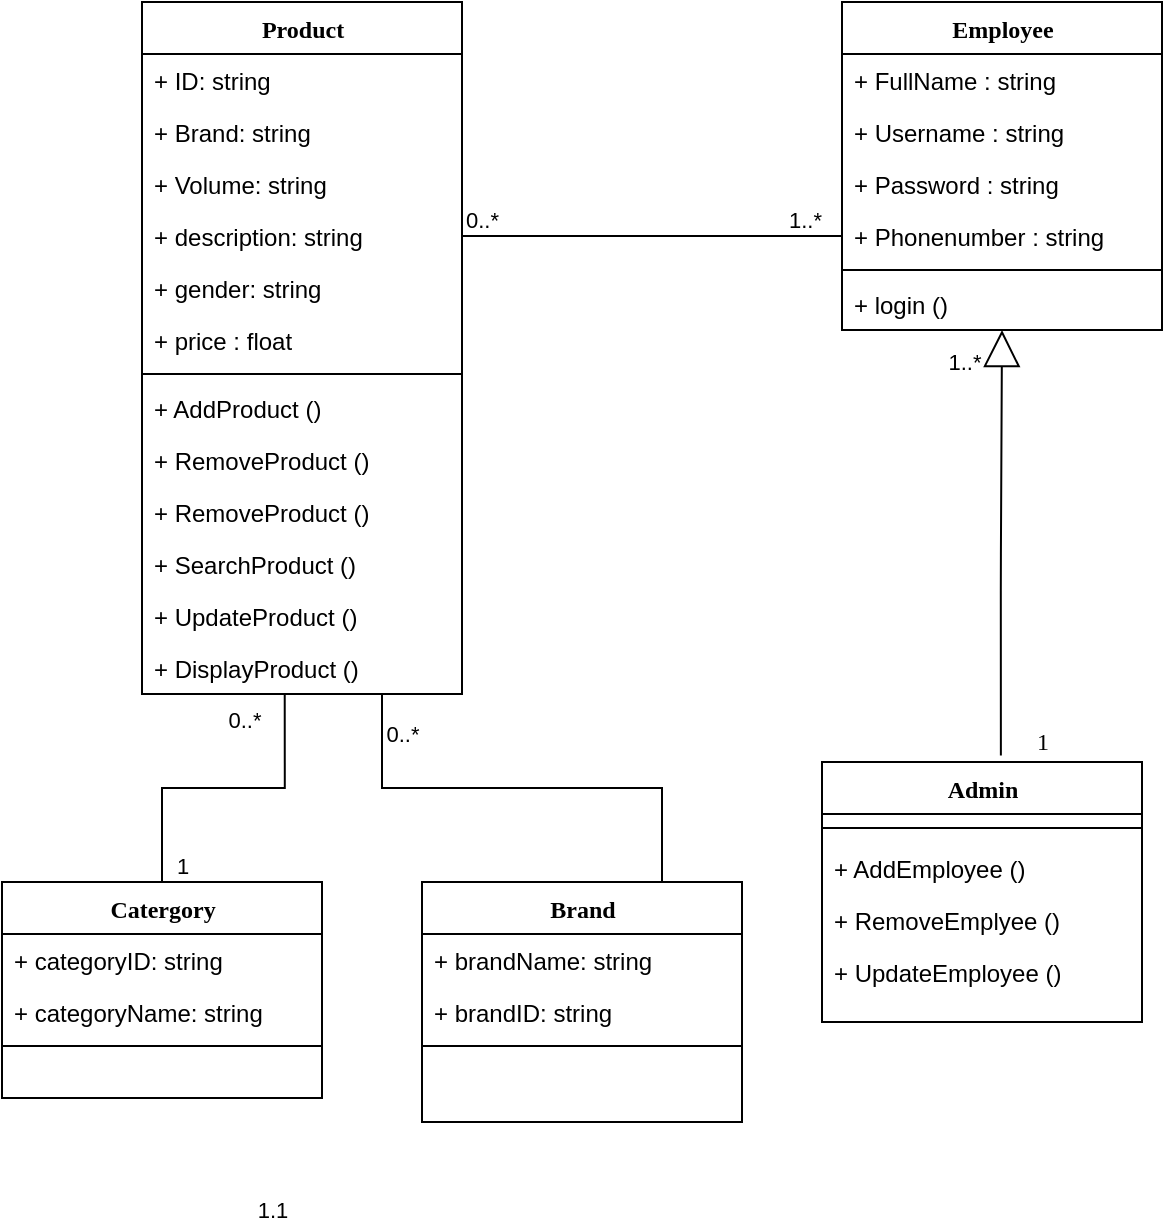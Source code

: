<mxfile version="16.1.2" type="device"><diagram name="Page-1" id="9f46799a-70d6-7492-0946-bef42562c5a5"><mxGraphModel dx="474" dy="333" grid="1" gridSize="10" guides="1" tooltips="1" connect="1" arrows="1" fold="1" page="1" pageScale="1" pageWidth="1100" pageHeight="850" background="none" math="0" shadow="0"><root><mxCell id="0"/><mxCell id="1" parent="0"/><mxCell id="78961159f06e98e8-17" value="Product" style="swimlane;html=1;fontStyle=1;align=center;verticalAlign=top;childLayout=stackLayout;horizontal=1;startSize=26;horizontalStack=0;resizeParent=1;resizeLast=0;collapsible=1;marginBottom=0;swimlaneFillColor=#ffffff;rounded=0;shadow=0;comic=0;labelBackgroundColor=none;strokeWidth=1;fillColor=none;fontFamily=Verdana;fontSize=12" parent="1" vertex="1"><mxGeometry x="210" y="140" width="160" height="346" as="geometry"/></mxCell><mxCell id="78961159f06e98e8-21" value="+ ID: string" style="text;html=1;strokeColor=none;fillColor=none;align=left;verticalAlign=top;spacingLeft=4;spacingRight=4;whiteSpace=wrap;overflow=hidden;rotatable=0;points=[[0,0.5],[1,0.5]];portConstraint=eastwest;" parent="78961159f06e98e8-17" vertex="1"><mxGeometry y="26" width="160" height="26" as="geometry"/></mxCell><mxCell id="78961159f06e98e8-23" value="+ Brand: string" style="text;html=1;strokeColor=none;fillColor=none;align=left;verticalAlign=top;spacingLeft=4;spacingRight=4;whiteSpace=wrap;overflow=hidden;rotatable=0;points=[[0,0.5],[1,0.5]];portConstraint=eastwest;" parent="78961159f06e98e8-17" vertex="1"><mxGeometry y="52" width="160" height="26" as="geometry"/></mxCell><mxCell id="78961159f06e98e8-25" value="+ Volume: string" style="text;html=1;strokeColor=none;fillColor=none;align=left;verticalAlign=top;spacingLeft=4;spacingRight=4;whiteSpace=wrap;overflow=hidden;rotatable=0;points=[[0,0.5],[1,0.5]];portConstraint=eastwest;" parent="78961159f06e98e8-17" vertex="1"><mxGeometry y="78" width="160" height="26" as="geometry"/></mxCell><mxCell id="78961159f06e98e8-26" value="+ description: string" style="text;html=1;strokeColor=none;fillColor=none;align=left;verticalAlign=top;spacingLeft=4;spacingRight=4;whiteSpace=wrap;overflow=hidden;rotatable=0;points=[[0,0.5],[1,0.5]];portConstraint=eastwest;" parent="78961159f06e98e8-17" vertex="1"><mxGeometry y="104" width="160" height="26" as="geometry"/></mxCell><mxCell id="78961159f06e98e8-24" value="+ gender: string" style="text;html=1;strokeColor=none;fillColor=none;align=left;verticalAlign=top;spacingLeft=4;spacingRight=4;whiteSpace=wrap;overflow=hidden;rotatable=0;points=[[0,0.5],[1,0.5]];portConstraint=eastwest;" parent="78961159f06e98e8-17" vertex="1"><mxGeometry y="130" width="160" height="26" as="geometry"/></mxCell><mxCell id="vFNd9G5DHmzUy7nEHu7o-23" value="+ price : float" style="text;html=1;strokeColor=none;fillColor=none;align=left;verticalAlign=top;spacingLeft=4;spacingRight=4;whiteSpace=wrap;overflow=hidden;rotatable=0;points=[[0,0.5],[1,0.5]];portConstraint=eastwest;" vertex="1" parent="78961159f06e98e8-17"><mxGeometry y="156" width="160" height="26" as="geometry"/></mxCell><mxCell id="78961159f06e98e8-19" value="" style="line;html=1;strokeWidth=1;fillColor=none;align=left;verticalAlign=middle;spacingTop=-1;spacingLeft=3;spacingRight=3;rotatable=0;labelPosition=right;points=[];portConstraint=eastwest;" parent="78961159f06e98e8-17" vertex="1"><mxGeometry y="182" width="160" height="8" as="geometry"/></mxCell><mxCell id="vFNd9G5DHmzUy7nEHu7o-17" value="+ AddProduct ()" style="text;html=1;strokeColor=none;fillColor=none;align=left;verticalAlign=top;spacingLeft=4;spacingRight=4;whiteSpace=wrap;overflow=hidden;rotatable=0;points=[[0,0.5],[1,0.5]];portConstraint=eastwest;" vertex="1" parent="78961159f06e98e8-17"><mxGeometry y="190" width="160" height="26" as="geometry"/></mxCell><mxCell id="vFNd9G5DHmzUy7nEHu7o-38" value="+ RemoveProduct ()" style="text;html=1;strokeColor=none;fillColor=none;align=left;verticalAlign=top;spacingLeft=4;spacingRight=4;whiteSpace=wrap;overflow=hidden;rotatable=0;points=[[0,0.5],[1,0.5]];portConstraint=eastwest;" vertex="1" parent="78961159f06e98e8-17"><mxGeometry y="216" width="160" height="26" as="geometry"/></mxCell><mxCell id="vFNd9G5DHmzUy7nEHu7o-19" value="+ RemoveProduct ()" style="text;html=1;strokeColor=none;fillColor=none;align=left;verticalAlign=top;spacingLeft=4;spacingRight=4;whiteSpace=wrap;overflow=hidden;rotatable=0;points=[[0,0.5],[1,0.5]];portConstraint=eastwest;" vertex="1" parent="78961159f06e98e8-17"><mxGeometry y="242" width="160" height="26" as="geometry"/></mxCell><mxCell id="vFNd9G5DHmzUy7nEHu7o-21" value="+ SearchProduct ()" style="text;html=1;strokeColor=none;fillColor=none;align=left;verticalAlign=top;spacingLeft=4;spacingRight=4;whiteSpace=wrap;overflow=hidden;rotatable=0;points=[[0,0.5],[1,0.5]];portConstraint=eastwest;" vertex="1" parent="78961159f06e98e8-17"><mxGeometry y="268" width="160" height="26" as="geometry"/></mxCell><mxCell id="vFNd9G5DHmzUy7nEHu7o-20" value="+ UpdateProduct ()" style="text;html=1;strokeColor=none;fillColor=none;align=left;verticalAlign=top;spacingLeft=4;spacingRight=4;whiteSpace=wrap;overflow=hidden;rotatable=0;points=[[0,0.5],[1,0.5]];portConstraint=eastwest;" vertex="1" parent="78961159f06e98e8-17"><mxGeometry y="294" width="160" height="26" as="geometry"/></mxCell><mxCell id="vFNd9G5DHmzUy7nEHu7o-22" value="+ DisplayProduct ()" style="text;html=1;strokeColor=none;fillColor=none;align=left;verticalAlign=top;spacingLeft=4;spacingRight=4;whiteSpace=wrap;overflow=hidden;rotatable=0;points=[[0,0.5],[1,0.5]];portConstraint=eastwest;" vertex="1" parent="78961159f06e98e8-17"><mxGeometry y="320" width="160" height="26" as="geometry"/></mxCell><mxCell id="78961159f06e98e8-43" value="Employee" style="swimlane;html=1;fontStyle=1;align=center;verticalAlign=top;childLayout=stackLayout;horizontal=1;startSize=26;horizontalStack=0;resizeParent=1;resizeLast=0;collapsible=1;marginBottom=0;swimlaneFillColor=#ffffff;rounded=0;shadow=0;comic=0;labelBackgroundColor=none;strokeWidth=1;fillColor=none;fontFamily=Verdana;fontSize=12" parent="1" vertex="1"><mxGeometry x="560" y="140" width="160" height="164" as="geometry"/></mxCell><mxCell id="78961159f06e98e8-44" value="+ FullName : string" style="text;html=1;strokeColor=none;fillColor=none;align=left;verticalAlign=top;spacingLeft=4;spacingRight=4;whiteSpace=wrap;overflow=hidden;rotatable=0;points=[[0,0.5],[1,0.5]];portConstraint=eastwest;" parent="78961159f06e98e8-43" vertex="1"><mxGeometry y="26" width="160" height="26" as="geometry"/></mxCell><mxCell id="78961159f06e98e8-45" value="+ Username : string" style="text;html=1;strokeColor=none;fillColor=none;align=left;verticalAlign=top;spacingLeft=4;spacingRight=4;whiteSpace=wrap;overflow=hidden;rotatable=0;points=[[0,0.5],[1,0.5]];portConstraint=eastwest;" parent="78961159f06e98e8-43" vertex="1"><mxGeometry y="52" width="160" height="26" as="geometry"/></mxCell><mxCell id="78961159f06e98e8-49" value="+ Password : string" style="text;html=1;strokeColor=none;fillColor=none;align=left;verticalAlign=top;spacingLeft=4;spacingRight=4;whiteSpace=wrap;overflow=hidden;rotatable=0;points=[[0,0.5],[1,0.5]];portConstraint=eastwest;" parent="78961159f06e98e8-43" vertex="1"><mxGeometry y="78" width="160" height="26" as="geometry"/></mxCell><mxCell id="78961159f06e98e8-50" value="+ Phonenumber : string" style="text;html=1;strokeColor=none;fillColor=none;align=left;verticalAlign=top;spacingLeft=4;spacingRight=4;whiteSpace=wrap;overflow=hidden;rotatable=0;points=[[0,0.5],[1,0.5]];portConstraint=eastwest;" parent="78961159f06e98e8-43" vertex="1"><mxGeometry y="104" width="160" height="26" as="geometry"/></mxCell><mxCell id="78961159f06e98e8-51" value="" style="line;html=1;strokeWidth=1;fillColor=none;align=left;verticalAlign=middle;spacingTop=-1;spacingLeft=3;spacingRight=3;rotatable=0;labelPosition=right;points=[];portConstraint=eastwest;" parent="78961159f06e98e8-43" vertex="1"><mxGeometry y="130" width="160" height="8" as="geometry"/></mxCell><mxCell id="vFNd9G5DHmzUy7nEHu7o-34" value="+ login ()" style="text;html=1;strokeColor=none;fillColor=none;align=left;verticalAlign=top;spacingLeft=4;spacingRight=4;whiteSpace=wrap;overflow=hidden;rotatable=0;points=[[0,0.5],[1,0.5]];portConstraint=eastwest;" vertex="1" parent="78961159f06e98e8-43"><mxGeometry y="138" width="160" height="26" as="geometry"/></mxCell><mxCell id="78961159f06e98e8-56" value="Catergory" style="swimlane;html=1;fontStyle=1;align=center;verticalAlign=top;childLayout=stackLayout;horizontal=1;startSize=26;horizontalStack=0;resizeParent=1;resizeLast=0;collapsible=1;marginBottom=0;swimlaneFillColor=#ffffff;rounded=0;shadow=0;comic=0;labelBackgroundColor=none;strokeWidth=1;fillColor=none;fontFamily=Verdana;fontSize=12" parent="1" vertex="1"><mxGeometry x="140" y="580" width="160" height="108" as="geometry"/></mxCell><mxCell id="78961159f06e98e8-57" value="+ categoryID: string" style="text;html=1;strokeColor=none;fillColor=none;align=left;verticalAlign=top;spacingLeft=4;spacingRight=4;whiteSpace=wrap;overflow=hidden;rotatable=0;points=[[0,0.5],[1,0.5]];portConstraint=eastwest;" parent="78961159f06e98e8-56" vertex="1"><mxGeometry y="26" width="160" height="26" as="geometry"/></mxCell><mxCell id="78961159f06e98e8-58" value="+ categoryName: string" style="text;html=1;strokeColor=none;fillColor=none;align=left;verticalAlign=top;spacingLeft=4;spacingRight=4;whiteSpace=wrap;overflow=hidden;rotatable=0;points=[[0,0.5],[1,0.5]];portConstraint=eastwest;" parent="78961159f06e98e8-56" vertex="1"><mxGeometry y="52" width="160" height="26" as="geometry"/></mxCell><mxCell id="78961159f06e98e8-64" value="" style="line;html=1;strokeWidth=1;fillColor=none;align=left;verticalAlign=middle;spacingTop=-1;spacingLeft=3;spacingRight=3;rotatable=0;labelPosition=right;points=[];portConstraint=eastwest;" parent="78961159f06e98e8-56" vertex="1"><mxGeometry y="78" width="160" height="8" as="geometry"/></mxCell><mxCell id="78961159f06e98e8-69" value="Brand" style="swimlane;html=1;fontStyle=1;align=center;verticalAlign=top;childLayout=stackLayout;horizontal=1;startSize=26;horizontalStack=0;resizeParent=1;resizeLast=0;collapsible=1;marginBottom=0;swimlaneFillColor=#ffffff;rounded=0;shadow=0;comic=0;labelBackgroundColor=none;strokeWidth=1;fillColor=none;fontFamily=Verdana;fontSize=12" parent="1" vertex="1"><mxGeometry x="350" y="580" width="160" height="120" as="geometry"/></mxCell><mxCell id="78961159f06e98e8-71" value="+ brandName: string" style="text;html=1;strokeColor=none;fillColor=none;align=left;verticalAlign=top;spacingLeft=4;spacingRight=4;whiteSpace=wrap;overflow=hidden;rotatable=0;points=[[0,0.5],[1,0.5]];portConstraint=eastwest;" parent="78961159f06e98e8-69" vertex="1"><mxGeometry y="26" width="160" height="26" as="geometry"/></mxCell><mxCell id="78961159f06e98e8-70" value="+ brandID: string" style="text;html=1;strokeColor=none;fillColor=none;align=left;verticalAlign=top;spacingLeft=4;spacingRight=4;whiteSpace=wrap;overflow=hidden;rotatable=0;points=[[0,0.5],[1,0.5]];portConstraint=eastwest;" parent="78961159f06e98e8-69" vertex="1"><mxGeometry y="52" width="160" height="26" as="geometry"/></mxCell><mxCell id="78961159f06e98e8-77" value="" style="line;html=1;strokeWidth=1;fillColor=none;align=left;verticalAlign=middle;spacingTop=-1;spacingLeft=3;spacingRight=3;rotatable=0;labelPosition=right;points=[];portConstraint=eastwest;" parent="78961159f06e98e8-69" vertex="1"><mxGeometry y="78" width="160" height="8" as="geometry"/></mxCell><mxCell id="78961159f06e98e8-128" value="1" style="edgeStyle=orthogonalEdgeStyle;html=1;labelBackgroundColor=none;startFill=0;startSize=8;endArrow=block;endFill=0;endSize=16;fontFamily=Verdana;fontSize=12;exitX=0.559;exitY=-0.025;exitDx=0;exitDy=0;exitPerimeter=0;" parent="1" source="78961159f06e98e8-82" target="78961159f06e98e8-43" edge="1"><mxGeometry x="-0.937" y="-21" relative="1" as="geometry"><Array as="points"><mxPoint x="640" y="426"/></Array><mxPoint as="offset"/></mxGeometry></mxCell><mxCell id="vFNd9G5DHmzUy7nEHu7o-35" value="1..*" style="edgeLabel;html=1;align=center;verticalAlign=middle;resizable=0;points=[];" vertex="1" connectable="0" parent="78961159f06e98e8-128"><mxGeometry x="0.696" relative="1" as="geometry"><mxPoint x="-19" y="-17" as="offset"/></mxGeometry></mxCell><mxCell id="78961159f06e98e8-82" value="Admin" style="swimlane;html=1;fontStyle=1;align=center;verticalAlign=top;childLayout=stackLayout;horizontal=1;startSize=26;horizontalStack=0;resizeParent=1;resizeLast=0;collapsible=1;marginBottom=0;swimlaneFillColor=#ffffff;rounded=0;shadow=0;comic=0;labelBackgroundColor=none;strokeWidth=1;fillColor=none;fontFamily=Verdana;fontSize=12" parent="1" vertex="1"><mxGeometry x="550" y="520" width="160" height="130" as="geometry"/></mxCell><mxCell id="78961159f06e98e8-90" value="" style="line;html=1;strokeWidth=1;fillColor=none;align=left;verticalAlign=middle;spacingTop=-1;spacingLeft=3;spacingRight=3;rotatable=0;labelPosition=right;points=[];portConstraint=eastwest;" parent="78961159f06e98e8-82" vertex="1"><mxGeometry y="26" width="160" height="14" as="geometry"/></mxCell><mxCell id="78961159f06e98e8-91" value="+ AddEmployee ()" style="text;html=1;strokeColor=none;fillColor=none;align=left;verticalAlign=top;spacingLeft=4;spacingRight=4;whiteSpace=wrap;overflow=hidden;rotatable=0;points=[[0,0.5],[1,0.5]];portConstraint=eastwest;" parent="78961159f06e98e8-82" vertex="1"><mxGeometry y="40" width="160" height="26" as="geometry"/></mxCell><mxCell id="78961159f06e98e8-94" value="+ RemoveEmplyee ()" style="text;html=1;strokeColor=none;fillColor=none;align=left;verticalAlign=top;spacingLeft=4;spacingRight=4;whiteSpace=wrap;overflow=hidden;rotatable=0;points=[[0,0.5],[1,0.5]];portConstraint=eastwest;" parent="78961159f06e98e8-82" vertex="1"><mxGeometry y="66" width="160" height="26" as="geometry"/></mxCell><mxCell id="vFNd9G5DHmzUy7nEHu7o-9" value="+ UpdateEmployee ()" style="text;html=1;strokeColor=none;fillColor=none;align=left;verticalAlign=top;spacingLeft=4;spacingRight=4;whiteSpace=wrap;overflow=hidden;rotatable=0;points=[[0,0.5],[1,0.5]];portConstraint=eastwest;" vertex="1" parent="78961159f06e98e8-82"><mxGeometry y="92" width="160" height="26" as="geometry"/></mxCell><mxCell id="vFNd9G5DHmzUy7nEHu7o-6" value="0..*" style="endArrow=none;html=1;edgeStyle=orthogonalEdgeStyle;rounded=0;exitX=0.75;exitY=0;exitDx=0;exitDy=0;entryX=0.75;entryY=1;entryDx=0;entryDy=0;" edge="1" parent="1" source="78961159f06e98e8-69" target="78961159f06e98e8-17"><mxGeometry x="0.831" y="-10" relative="1" as="geometry"><mxPoint x="420" y="440" as="sourcePoint"/><mxPoint x="460" y="380" as="targetPoint"/><mxPoint as="offset"/></mxGeometry></mxCell><mxCell id="vFNd9G5DHmzUy7nEHu7o-24" value="1.1" style="endArrow=none;html=1;edgeStyle=orthogonalEdgeStyle;rounded=0;exitX=0.5;exitY=0;exitDx=0;exitDy=0;entryX=0.446;entryY=0.984;entryDx=0;entryDy=0;entryPerimeter=0;" edge="1" parent="1" source="78961159f06e98e8-56" target="vFNd9G5DHmzUy7nEHu7o-22"><mxGeometry x="0.335" y="-181" relative="1" as="geometry"><mxPoint x="400" y="592" as="sourcePoint"/><mxPoint x="270" y="490.0" as="targetPoint"/><mxPoint x="-2" y="30" as="offset"/></mxGeometry></mxCell><mxCell id="vFNd9G5DHmzUy7nEHu7o-36" value="0..*" style="edgeLabel;html=1;align=center;verticalAlign=middle;resizable=0;points=[];" vertex="1" connectable="0" parent="vFNd9G5DHmzUy7nEHu7o-24"><mxGeometry x="0.838" y="-1" relative="1" as="geometry"><mxPoint x="-22" as="offset"/></mxGeometry></mxCell><mxCell id="vFNd9G5DHmzUy7nEHu7o-37" value="1" style="edgeLabel;html=1;align=center;verticalAlign=middle;resizable=0;points=[];" vertex="1" connectable="0" parent="vFNd9G5DHmzUy7nEHu7o-24"><mxGeometry x="-0.833" y="-2" relative="1" as="geometry"><mxPoint x="8" y="5" as="offset"/></mxGeometry></mxCell><mxCell id="vFNd9G5DHmzUy7nEHu7o-31" value="" style="endArrow=none;html=1;edgeStyle=orthogonalEdgeStyle;rounded=0;entryX=0;entryY=0.5;entryDx=0;entryDy=0;exitX=1;exitY=0.5;exitDx=0;exitDy=0;" edge="1" parent="1" source="78961159f06e98e8-26" target="78961159f06e98e8-50"><mxGeometry relative="1" as="geometry"><mxPoint x="390" y="330" as="sourcePoint"/><mxPoint x="550" y="330" as="targetPoint"/></mxGeometry></mxCell><mxCell id="vFNd9G5DHmzUy7nEHu7o-32" value="0..*" style="edgeLabel;resizable=0;html=1;align=left;verticalAlign=bottom;" connectable="0" vertex="1" parent="vFNd9G5DHmzUy7nEHu7o-31"><mxGeometry x="-1" relative="1" as="geometry"/></mxCell><mxCell id="vFNd9G5DHmzUy7nEHu7o-33" value="1..*" style="edgeLabel;resizable=0;html=1;align=right;verticalAlign=bottom;" connectable="0" vertex="1" parent="vFNd9G5DHmzUy7nEHu7o-31"><mxGeometry x="1" relative="1" as="geometry"><mxPoint x="-10" as="offset"/></mxGeometry></mxCell></root></mxGraphModel></diagram></mxfile>